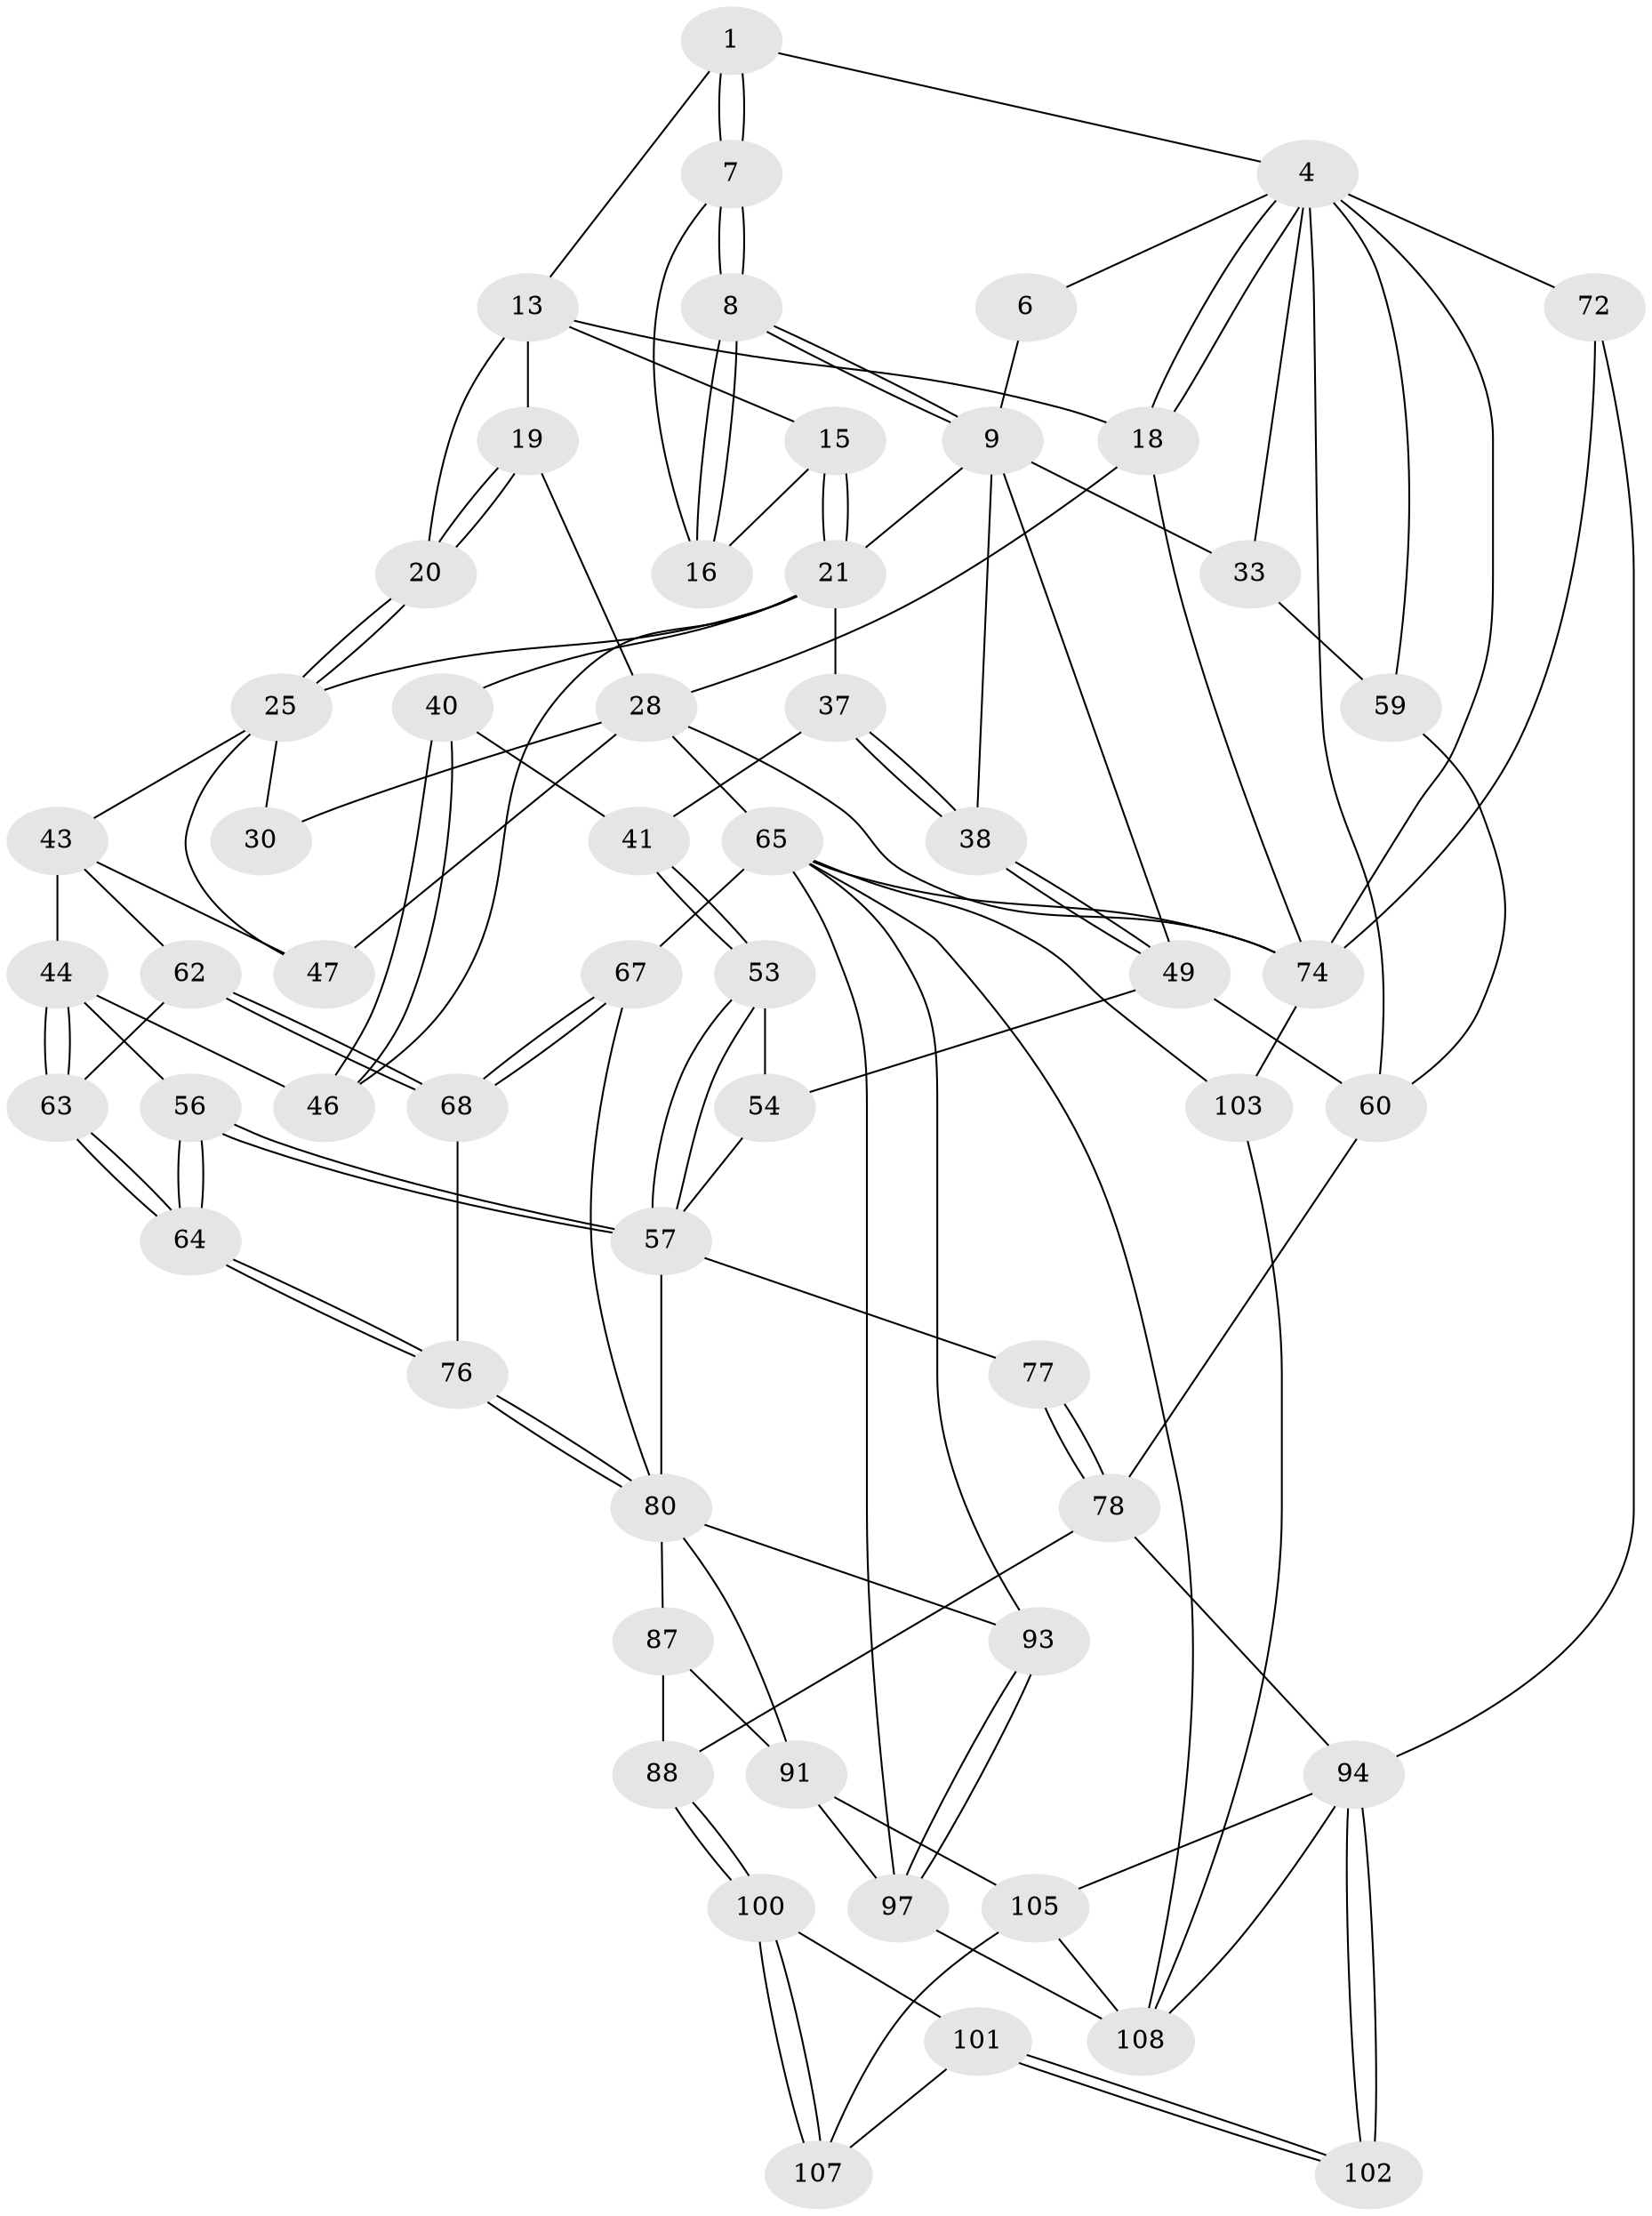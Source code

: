 // original degree distribution, {4: 0.21929824561403508, 5: 0.5614035087719298, 6: 0.20175438596491227, 3: 0.017543859649122806}
// Generated by graph-tools (version 1.1) at 2025/17/03/09/25 04:17:00]
// undirected, 57 vertices, 132 edges
graph export_dot {
graph [start="1"]
  node [color=gray90,style=filled];
  1 [pos="+0.2421679740427381+0",super="+2"];
  4 [pos="+1+0",super="+5"];
  6 [pos="+0.22422212034401787+0"];
  7 [pos="+0.3910100659477256+0.10095339548933373",super="+12"];
  8 [pos="+0.39997381628201606+0.1833566111991767"];
  9 [pos="+0.3912924938715043+0.20140654796503632",super="+10"];
  13 [pos="+0.7366425403797777+0",super="+14+17"];
  15 [pos="+0.6109444715919882+0.1926664849932032"];
  16 [pos="+0.5477061800099293+0.13953336593899854"];
  18 [pos="+1+0.25415062110236536",super="+27"];
  19 [pos="+0.7948235561351935+0.21829880007525723"];
  20 [pos="+0.7143368839519869+0.2387878273796193"];
  21 [pos="+0.6625918948719928+0.2762806925718197",super="+22"];
  25 [pos="+0.6711520425013308+0.2740773260266985",super="+31+26"];
  28 [pos="+1+0.3382186734089604",super="+50+29"];
  30 [pos="+0.8687320925433752+0.37385315834216704"];
  33 [pos="+0.17127058195491782+0.22203260607635258",super="+36"];
  37 [pos="+0.3934942088981092+0.38108881090714986"];
  38 [pos="+0.3630653861916185+0.4026549713655895"];
  40 [pos="+0.4679273069693744+0.40931862753749265"];
  41 [pos="+0.45701751141193375+0.4147167392275541"];
  43 [pos="+0.6560656809787704+0.34400671836684255",super="+48"];
  44 [pos="+0.6089338818589165+0.428595729598108",super="+45"];
  46 [pos="+0.5906274969386556+0.429023980855522"];
  47 [pos="+0.7741632367979605+0.48272787904830267"];
  49 [pos="+0.3109932929632639+0.4631572070132057",super="+55"];
  53 [pos="+0.485494981819359+0.501610825988194"];
  54 [pos="+0.34178866955997295+0.5090461480331836"];
  56 [pos="+0.5320911695622689+0.5254846509150726"];
  57 [pos="+0.5038736161387719+0.522043518856165",super="+69"];
  59 [pos="+0.10365465492068963+0.37223292397262203"];
  60 [pos="+0.2462788223042423+0.5286989568528164",super="+61"];
  62 [pos="+0.7120214171852751+0.512020721825683"];
  63 [pos="+0.6594627035129969+0.47582718435870797"];
  64 [pos="+0.5604816106233044+0.5541110747270589"];
  65 [pos="+0.8381443365636623+0.6834006010606184",super="+66+83"];
  67 [pos="+0.7340391950772177+0.6450243837549955"];
  68 [pos="+0.6998308436172859+0.5339157868035616"];
  72 [pos="+0+1"];
  74 [pos="+1+0.8247071248964312",super="+75+85"];
  76 [pos="+0.5932136078542002+0.5939041382016883"];
  77 [pos="+0.40134175403120104+0.6437544556755491"];
  78 [pos="+0.37705678339662807+0.6827178366679056",super="+79+89"];
  80 [pos="+0.5934393753801815+0.6195886282655994",super="+81+86"];
  87 [pos="+0.47457754216643716+0.7896286425591775"];
  88 [pos="+0.41393431836607825+0.7737941210725616"];
  91 [pos="+0.6119521992930204+0.7321107663155754",super="+92+99"];
  93 [pos="+0.6467989031949769+0.7355399774890141"];
  94 [pos="+0.2080897446799482+0.8279344327410199",super="+95"];
  97 [pos="+0.7867076758518389+0.7872297489805745",super="+98"];
  100 [pos="+0.3793721128544829+0.8777305149345479"];
  101 [pos="+0.25958689541759145+0.9149467677689608"];
  102 [pos="+0.2452265050136086+0.9134301750481625"];
  103 [pos="+0.868101116099398+1"];
  105 [pos="+0.5200829213375991+0.8905534694175522",super="+106+109"];
  107 [pos="+0.38831036718297335+0.9532563950893259"];
  108 [pos="+0.7570081904217406+0.9036114817433468",super="+111"];
  1 -- 7;
  1 -- 7;
  1 -- 4;
  1 -- 13;
  4 -- 18;
  4 -- 18;
  4 -- 74;
  4 -- 33;
  4 -- 6;
  4 -- 72 [weight=2];
  4 -- 59;
  4 -- 60;
  6 -- 9;
  7 -- 8;
  7 -- 8;
  7 -- 16;
  8 -- 9;
  8 -- 9;
  8 -- 16;
  8 -- 16;
  9 -- 33 [weight=2];
  9 -- 49;
  9 -- 38;
  9 -- 21;
  13 -- 20;
  13 -- 15;
  13 -- 18;
  13 -- 19;
  15 -- 16;
  15 -- 21;
  15 -- 21;
  18 -- 28;
  18 -- 74;
  19 -- 20;
  19 -- 20;
  19 -- 28;
  20 -- 25;
  20 -- 25;
  21 -- 25;
  21 -- 37;
  21 -- 40;
  21 -- 46;
  25 -- 30;
  25 -- 47;
  25 -- 43;
  28 -- 65;
  28 -- 74;
  28 -- 30 [weight=2];
  28 -- 47;
  33 -- 59;
  37 -- 38;
  37 -- 38;
  37 -- 41;
  38 -- 49;
  38 -- 49;
  40 -- 41;
  40 -- 46;
  40 -- 46;
  41 -- 53;
  41 -- 53;
  43 -- 44;
  43 -- 62;
  43 -- 47;
  44 -- 63;
  44 -- 63;
  44 -- 56;
  44 -- 46;
  49 -- 60;
  49 -- 54;
  53 -- 54;
  53 -- 57;
  53 -- 57;
  54 -- 57;
  56 -- 57;
  56 -- 57;
  56 -- 64;
  56 -- 64;
  57 -- 80;
  57 -- 77 [weight=2];
  59 -- 60;
  60 -- 78 [weight=2];
  62 -- 63;
  62 -- 68;
  62 -- 68;
  63 -- 64;
  63 -- 64;
  64 -- 76;
  64 -- 76;
  65 -- 67;
  65 -- 93;
  65 -- 97;
  65 -- 103;
  65 -- 74;
  65 -- 108;
  67 -- 68;
  67 -- 68;
  67 -- 80;
  68 -- 76;
  72 -- 74;
  72 -- 94;
  74 -- 103;
  76 -- 80;
  76 -- 80;
  77 -- 78;
  77 -- 78;
  78 -- 88;
  78 -- 94 [weight=2];
  80 -- 87;
  80 -- 91;
  80 -- 93;
  87 -- 88;
  87 -- 91;
  88 -- 100;
  88 -- 100;
  91 -- 105 [weight=2];
  91 -- 97;
  93 -- 97;
  93 -- 97;
  94 -- 102 [weight=2];
  94 -- 102;
  94 -- 105;
  94 -- 108;
  97 -- 108;
  100 -- 101;
  100 -- 107;
  100 -- 107;
  101 -- 102;
  101 -- 102;
  101 -- 107;
  103 -- 108;
  105 -- 107;
  105 -- 108;
}
